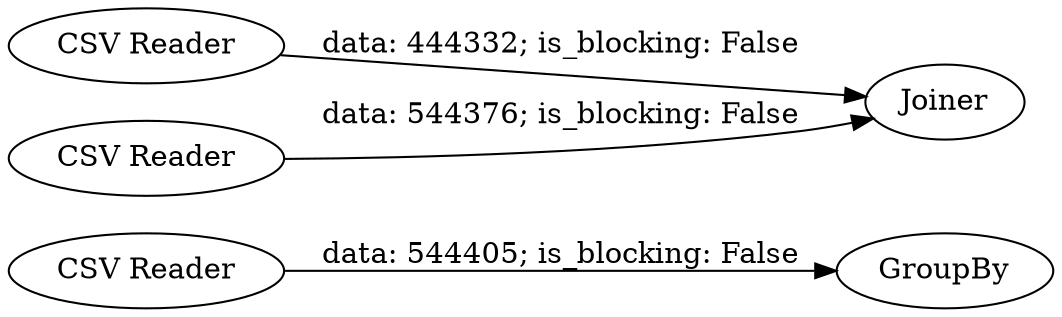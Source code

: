 digraph {
	"3418858813549819788_1" [label="CSV Reader"]
	"3418858813549819788_3" [label="CSV Reader"]
	"3418858813549819788_4" [label=Joiner]
	"3418858813549819788_2" [label=GroupBy]
	"3418858813549819788_5" [label="CSV Reader"]
	"3418858813549819788_1" -> "3418858813549819788_2" [label="data: 544405; is_blocking: False"]
	"3418858813549819788_3" -> "3418858813549819788_4" [label="data: 444332; is_blocking: False"]
	"3418858813549819788_5" -> "3418858813549819788_4" [label="data: 544376; is_blocking: False"]
	rankdir=LR
}
